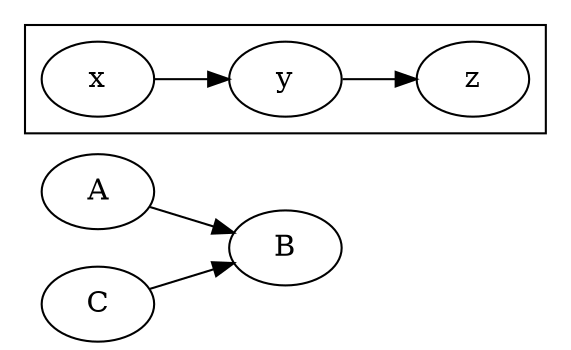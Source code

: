 digraph "graph" {
	rankdir=LR;

	"A";
subgraph cluster_0 {
	"x";
	"y";
	"z";

	"x" -> "y";
	"y" -> "z";
}
	"C";

	"A" -> "B";
	"C" -> "B";
}
